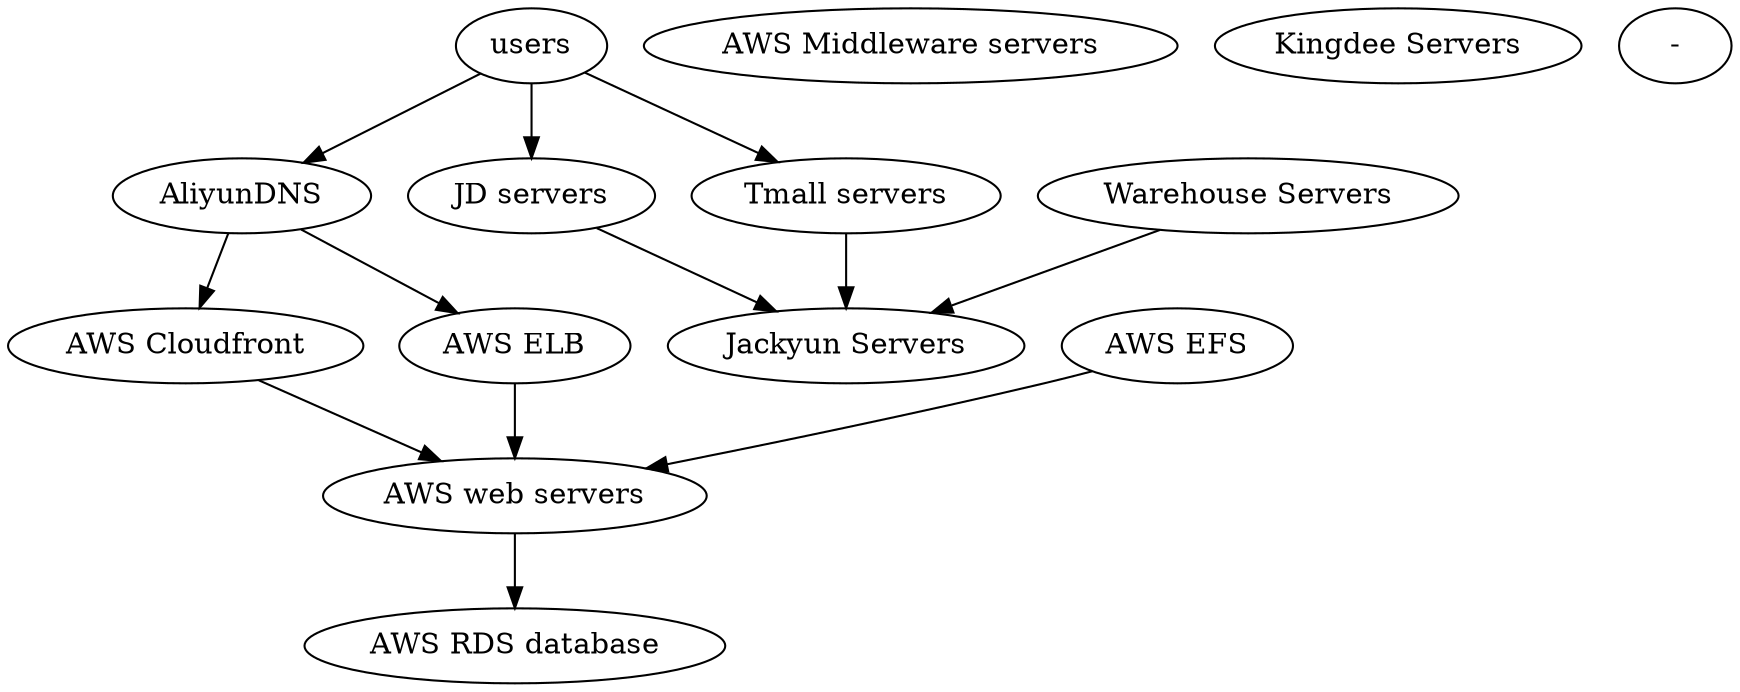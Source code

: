 digraph G {
    // Define the nodes
    users [label="users"];
    AliyunDNS [label="AliyunDNS"];
    AWS_Cloudfront [label="AWS Cloudfront"];
    JD_servers [label="JD servers"];
    Tmall_servers [label="Tmall servers"];
    AWS_ELB [label="AWS ELB"];
    AWS_web_servers [label="AWS web servers"];
    AWS_RDS_database [label="AWS RDS database"];
    AWS_Middleware_servers [label="AWS Middleware servers"];
    Jackyun_Servers [label="Jackyun Servers"];
    Warehouse_Servers [label="Warehouse Servers"];
    Kingdee_Servers [label="Kingdee Servers"];
    AWS_EFS [label="AWS EFS"];

    // Define the directed edges
    users -> AliyunDNS;
    users -> JD_servers;
    users -> Tmall_servers;
    JD_servers -> Jackyun_Servers;
    Tmall_servers -> Jackyun_Servers;
    AliyunDNS -> AWS_Cloudfront;
    AliyunDNS -> AWS_ELB;
    AWS_EFS -> AWS_web_servers;
    AWS_ELB -> AWS_web_servers;
    AWS_Cloudfront -> AWS_web_servers;
    AWS_web_servers -> AWS_RDS_database;
    AWS_web_servers <-> AWS_Middleware_servers; // This is an undirected edge
    Jackyun_Servers <-> AWS_Middleware_servers; // This is an undirected edge
    Warehouse_Servers -> Jackyun_Servers;
    Kingdee_Servers <-> AWS_Middleware_servers; // This is an undirected edge
}

